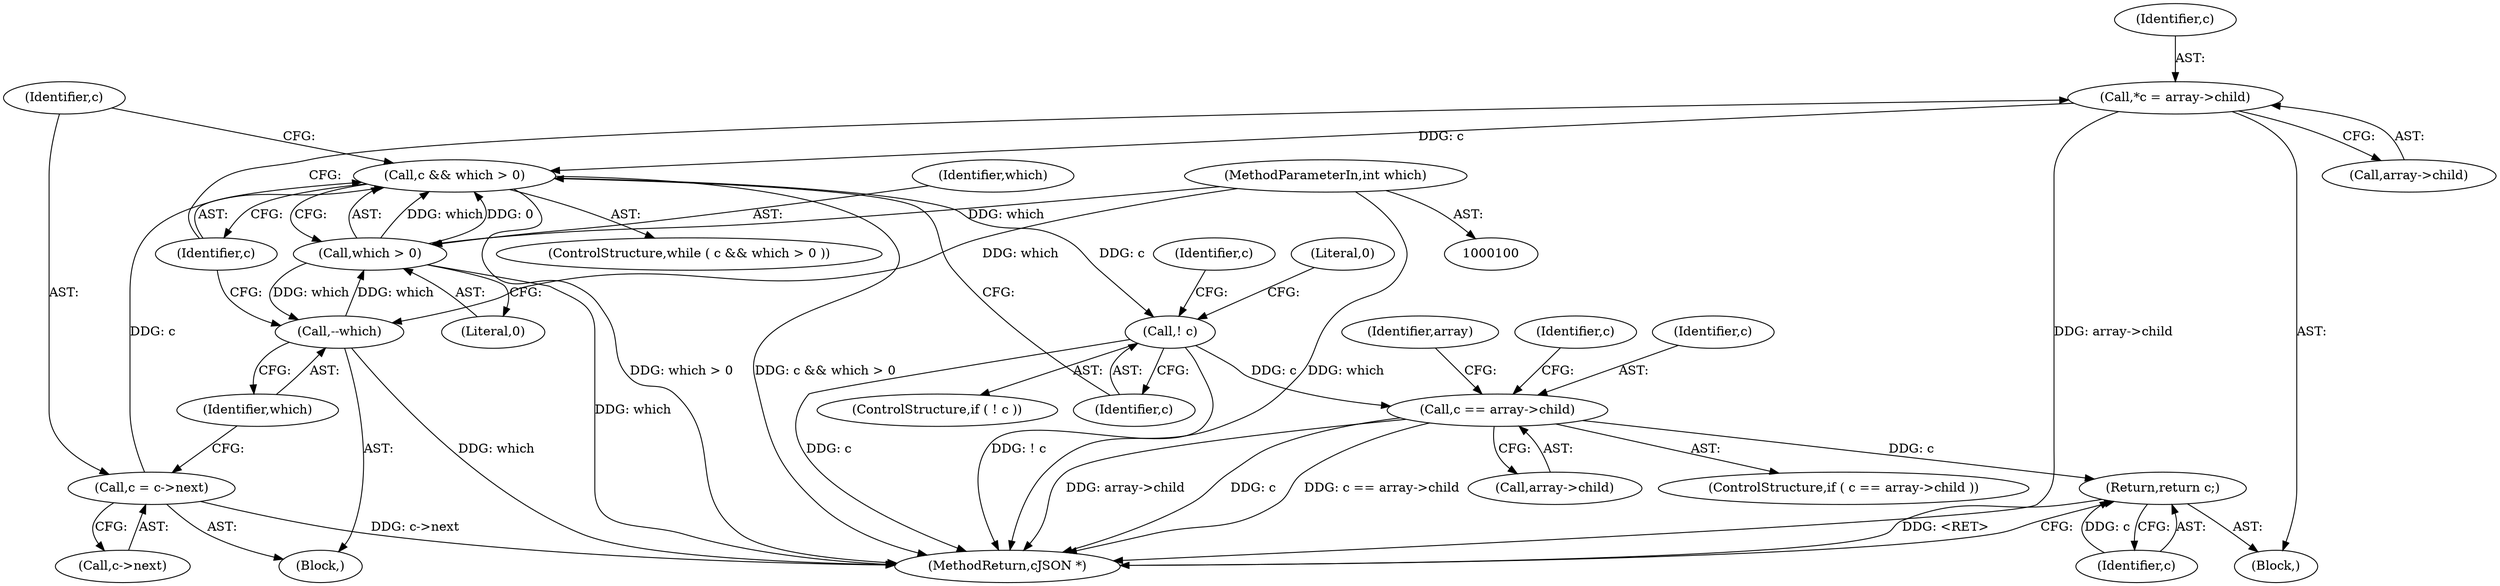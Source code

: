 digraph "1_iperf_91f2fa59e8ed80dfbf400add0164ee0e508e412a_18@pointer" {
"1000156" [label="(Call,c == array->child)"];
"1000125" [label="(Call,! c)"];
"1000111" [label="(Call,c && which > 0)"];
"1000117" [label="(Call,c = c->next)"];
"1000105" [label="(Call,*c = array->child)"];
"1000113" [label="(Call,which > 0)"];
"1000122" [label="(Call,--which)"];
"1000102" [label="(MethodParameterIn,int which)"];
"1000177" [label="(Return,return c;)"];
"1000157" [label="(Identifier,c)"];
"1000117" [label="(Call,c = c->next)"];
"1000119" [label="(Call,c->next)"];
"1000105" [label="(Call,*c = array->child)"];
"1000110" [label="(ControlStructure,while ( c && which > 0 ))"];
"1000156" [label="(Call,c == array->child)"];
"1000103" [label="(Block,)"];
"1000115" [label="(Literal,0)"];
"1000123" [label="(Identifier,which)"];
"1000163" [label="(Identifier,array)"];
"1000118" [label="(Identifier,c)"];
"1000155" [label="(ControlStructure,if ( c == array->child ))"];
"1000170" [label="(Identifier,c)"];
"1000177" [label="(Return,return c;)"];
"1000113" [label="(Call,which > 0)"];
"1000111" [label="(Call,c && which > 0)"];
"1000106" [label="(Identifier,c)"];
"1000112" [label="(Identifier,c)"];
"1000131" [label="(Identifier,c)"];
"1000107" [label="(Call,array->child)"];
"1000122" [label="(Call,--which)"];
"1000128" [label="(Literal,0)"];
"1000126" [label="(Identifier,c)"];
"1000102" [label="(MethodParameterIn,int which)"];
"1000178" [label="(Identifier,c)"];
"1000125" [label="(Call,! c)"];
"1000158" [label="(Call,array->child)"];
"1000116" [label="(Block,)"];
"1000114" [label="(Identifier,which)"];
"1000179" [label="(MethodReturn,cJSON *)"];
"1000124" [label="(ControlStructure,if ( ! c ))"];
"1000156" -> "1000155"  [label="AST: "];
"1000156" -> "1000158"  [label="CFG: "];
"1000157" -> "1000156"  [label="AST: "];
"1000158" -> "1000156"  [label="AST: "];
"1000163" -> "1000156"  [label="CFG: "];
"1000170" -> "1000156"  [label="CFG: "];
"1000156" -> "1000179"  [label="DDG: c"];
"1000156" -> "1000179"  [label="DDG: c == array->child"];
"1000156" -> "1000179"  [label="DDG: array->child"];
"1000125" -> "1000156"  [label="DDG: c"];
"1000156" -> "1000177"  [label="DDG: c"];
"1000125" -> "1000124"  [label="AST: "];
"1000125" -> "1000126"  [label="CFG: "];
"1000126" -> "1000125"  [label="AST: "];
"1000128" -> "1000125"  [label="CFG: "];
"1000131" -> "1000125"  [label="CFG: "];
"1000125" -> "1000179"  [label="DDG: ! c"];
"1000125" -> "1000179"  [label="DDG: c"];
"1000111" -> "1000125"  [label="DDG: c"];
"1000111" -> "1000110"  [label="AST: "];
"1000111" -> "1000112"  [label="CFG: "];
"1000111" -> "1000113"  [label="CFG: "];
"1000112" -> "1000111"  [label="AST: "];
"1000113" -> "1000111"  [label="AST: "];
"1000118" -> "1000111"  [label="CFG: "];
"1000126" -> "1000111"  [label="CFG: "];
"1000111" -> "1000179"  [label="DDG: which > 0"];
"1000111" -> "1000179"  [label="DDG: c && which > 0"];
"1000117" -> "1000111"  [label="DDG: c"];
"1000105" -> "1000111"  [label="DDG: c"];
"1000113" -> "1000111"  [label="DDG: which"];
"1000113" -> "1000111"  [label="DDG: 0"];
"1000117" -> "1000116"  [label="AST: "];
"1000117" -> "1000119"  [label="CFG: "];
"1000118" -> "1000117"  [label="AST: "];
"1000119" -> "1000117"  [label="AST: "];
"1000123" -> "1000117"  [label="CFG: "];
"1000117" -> "1000179"  [label="DDG: c->next"];
"1000105" -> "1000103"  [label="AST: "];
"1000105" -> "1000107"  [label="CFG: "];
"1000106" -> "1000105"  [label="AST: "];
"1000107" -> "1000105"  [label="AST: "];
"1000112" -> "1000105"  [label="CFG: "];
"1000105" -> "1000179"  [label="DDG: array->child"];
"1000113" -> "1000115"  [label="CFG: "];
"1000114" -> "1000113"  [label="AST: "];
"1000115" -> "1000113"  [label="AST: "];
"1000113" -> "1000179"  [label="DDG: which"];
"1000122" -> "1000113"  [label="DDG: which"];
"1000102" -> "1000113"  [label="DDG: which"];
"1000113" -> "1000122"  [label="DDG: which"];
"1000122" -> "1000116"  [label="AST: "];
"1000122" -> "1000123"  [label="CFG: "];
"1000123" -> "1000122"  [label="AST: "];
"1000112" -> "1000122"  [label="CFG: "];
"1000122" -> "1000179"  [label="DDG: which"];
"1000102" -> "1000122"  [label="DDG: which"];
"1000102" -> "1000100"  [label="AST: "];
"1000102" -> "1000179"  [label="DDG: which"];
"1000177" -> "1000103"  [label="AST: "];
"1000177" -> "1000178"  [label="CFG: "];
"1000178" -> "1000177"  [label="AST: "];
"1000179" -> "1000177"  [label="CFG: "];
"1000177" -> "1000179"  [label="DDG: <RET>"];
"1000178" -> "1000177"  [label="DDG: c"];
}
